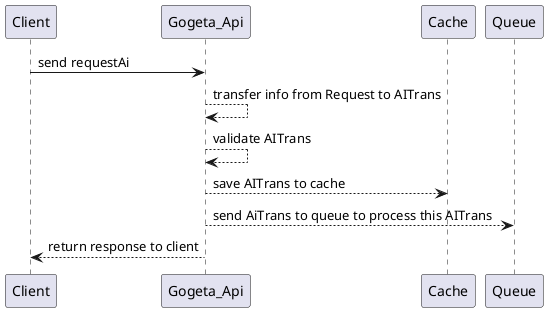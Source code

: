 participant Client
participant Gogeta_Api
participant Queue
participant Cache

@startuml
Client -> Gogeta_Api: send requestAi
Gogeta_Api --> Gogeta_Api: transfer info from Request to AITrans
Gogeta_Api --> Gogeta_Api: validate AITrans
Gogeta_Api --> Cache: save AITrans to cache
Gogeta_Api --> Queue: send AiTrans to queue to process this AITrans
Gogeta_Api --> Client: return response to client
@enduml
